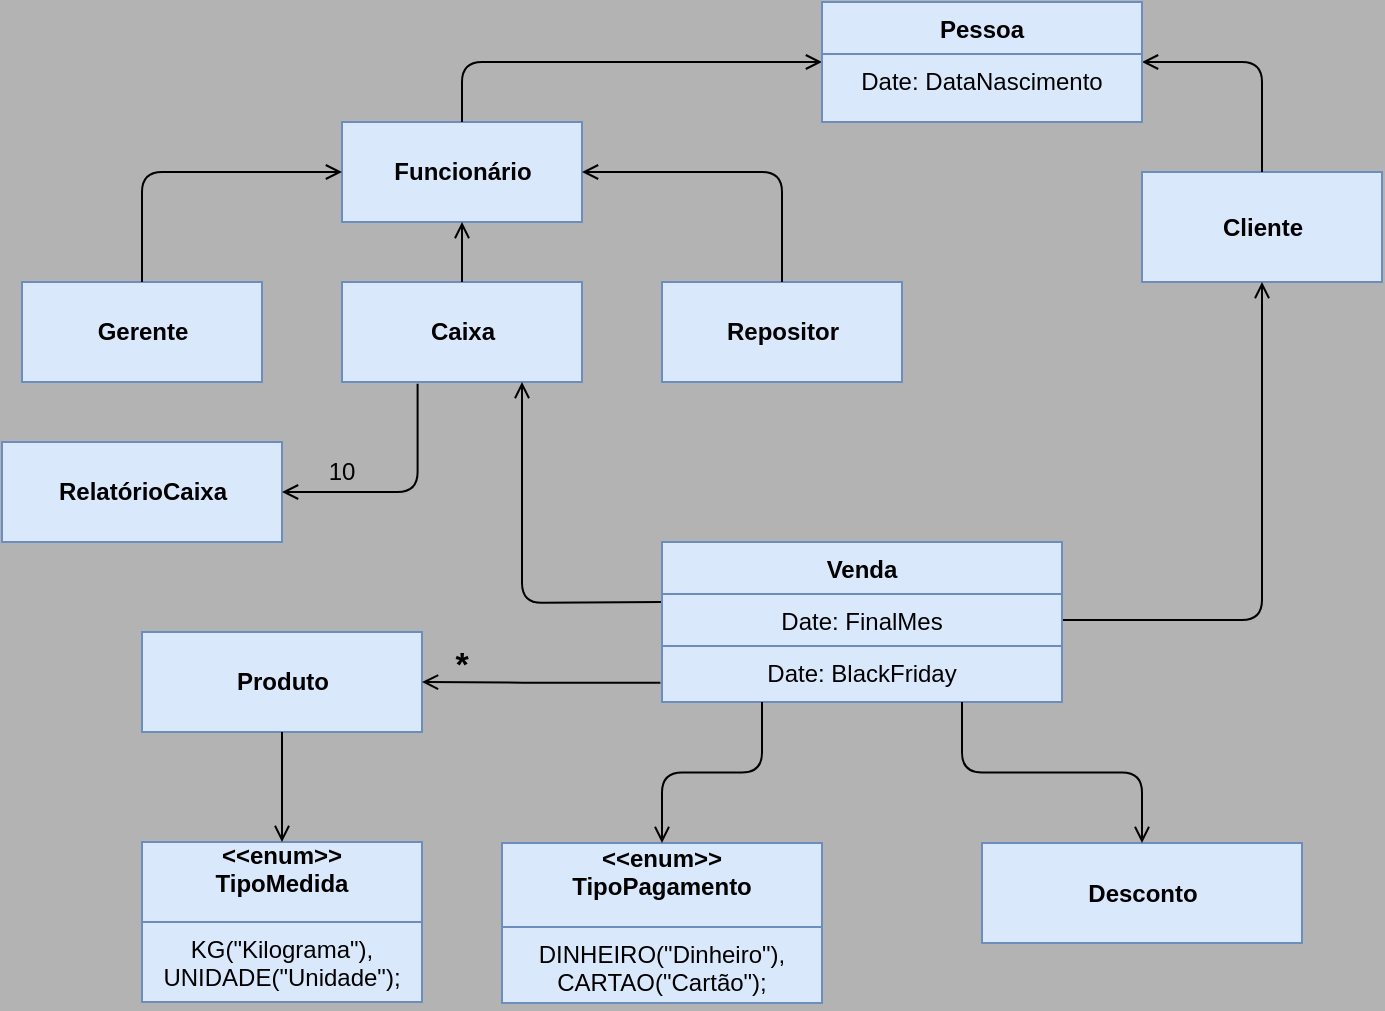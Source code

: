 <mxfile version="10.6.3" type="device"><diagram id="xDI8-IzoM9B0TnYwHJ3W" name="Page-1"><mxGraphModel dx="1012" dy="624" grid="1" gridSize="10" guides="1" tooltips="1" connect="1" arrows="1" fold="1" page="1" pageScale="1" pageWidth="827" pageHeight="1169" background="#B3B3B3" math="0" shadow="0"><root><mxCell id="0"/><mxCell id="1" parent="0"/><mxCell id="8b0T-xBhzXibI_A7Tws4-2" value="Funcionário" style="html=1;fillColor=#dae8fc;strokeColor=#6c8ebf;fontStyle=1" parent="1" vertex="1"><mxGeometry x="200" y="120" width="120" height="50" as="geometry"/></mxCell><mxCell id="8b0T-xBhzXibI_A7Tws4-3" value="Gerente" style="html=1;fontStyle=1;fillColor=#dae8fc;strokeColor=#6c8ebf;" parent="1" vertex="1"><mxGeometry x="40" y="200" width="120" height="50" as="geometry"/></mxCell><mxCell id="8b0T-xBhzXibI_A7Tws4-5" value="Caixa" style="html=1;fontStyle=1;fillColor=#dae8fc;strokeColor=#6c8ebf;" parent="1" vertex="1"><mxGeometry x="200" y="200" width="120" height="50" as="geometry"/></mxCell><mxCell id="8b0T-xBhzXibI_A7Tws4-6" value="Repositor" style="html=1;fontStyle=1;fillColor=#dae8fc;strokeColor=#6c8ebf;" parent="1" vertex="1"><mxGeometry x="360" y="200" width="120" height="50" as="geometry"/></mxCell><mxCell id="8b0T-xBhzXibI_A7Tws4-7" value="Cliente" style="html=1;fontStyle=1;fillColor=#dae8fc;strokeColor=#6c8ebf;" parent="1" vertex="1"><mxGeometry x="600" y="145" width="120" height="55" as="geometry"/></mxCell><mxCell id="8b0T-xBhzXibI_A7Tws4-9" value="Produto" style="html=1;fontStyle=1;fillColor=#dae8fc;strokeColor=#6c8ebf;" parent="1" vertex="1"><mxGeometry x="100" y="375" width="140" height="50" as="geometry"/></mxCell><mxCell id="8b0T-xBhzXibI_A7Tws4-10" value="&lt;&lt;enum&gt;&gt;&#10;TipoMedida&#10;" style="swimlane;fontStyle=1;childLayout=stackLayout;horizontal=1;startSize=40;fillColor=#dae8fc;horizontalStack=0;resizeParent=1;resizeParentMax=0;resizeLast=0;collapsible=1;marginBottom=0;strokeColor=#6c8ebf;" parent="1" vertex="1"><mxGeometry x="100" y="480" width="140" height="80" as="geometry"/></mxCell><mxCell id="8b0T-xBhzXibI_A7Tws4-11" value="KG(&quot;Kilograma&quot;),&#10;UNIDADE(&quot;Unidade&quot;);&#10;" style="text;strokeColor=#6c8ebf;fillColor=#dae8fc;align=center;verticalAlign=top;spacingLeft=4;spacingRight=4;overflow=hidden;rotatable=0;points=[[0,0.5],[1,0.5]];portConstraint=eastwest;" parent="8b0T-xBhzXibI_A7Tws4-10" vertex="1"><mxGeometry y="40" width="140" height="40" as="geometry"/></mxCell><mxCell id="8b0T-xBhzXibI_A7Tws4-14" value="" style="endArrow=open;html=1;entryX=0.5;entryY=0;entryDx=0;entryDy=0;exitX=0.5;exitY=1;exitDx=0;exitDy=0;edgeStyle=orthogonalEdgeStyle;endFill=0;" parent="1" source="8b0T-xBhzXibI_A7Tws4-9" target="8b0T-xBhzXibI_A7Tws4-10" edge="1"><mxGeometry width="50" height="50" relative="1" as="geometry"><mxPoint x="40" y="610" as="sourcePoint"/><mxPoint x="90" y="560" as="targetPoint"/></mxGeometry></mxCell><mxCell id="8b0T-xBhzXibI_A7Tws4-15" value="" style="endArrow=open;html=1;edgeStyle=orthogonalEdgeStyle;endFill=0;exitX=-0.004;exitY=0.657;exitDx=0;exitDy=0;exitPerimeter=0;" parent="1" source="8b0T-xBhzXibI_A7Tws4-25" edge="1"><mxGeometry width="50" height="50" relative="1" as="geometry"><mxPoint x="360" y="375" as="sourcePoint"/><mxPoint x="240" y="400" as="targetPoint"/></mxGeometry></mxCell><mxCell id="8b0T-xBhzXibI_A7Tws4-16" value="" style="endArrow=open;html=1;entryX=0.75;entryY=1;entryDx=0;entryDy=0;exitX=0;exitY=0.5;exitDx=0;exitDy=0;edgeStyle=orthogonalEdgeStyle;endFill=0;" parent="1" target="8b0T-xBhzXibI_A7Tws4-5" edge="1"><mxGeometry width="50" height="50" relative="1" as="geometry"><mxPoint x="360" y="360" as="sourcePoint"/><mxPoint x="180" y="360" as="targetPoint"/></mxGeometry></mxCell><mxCell id="8b0T-xBhzXibI_A7Tws4-17" value="" style="endArrow=open;html=1;entryX=0;entryY=0.5;entryDx=0;entryDy=0;exitX=0.5;exitY=0;exitDx=0;exitDy=0;edgeStyle=orthogonalEdgeStyle;endFill=0;" parent="1" source="8b0T-xBhzXibI_A7Tws4-3" target="8b0T-xBhzXibI_A7Tws4-2" edge="1"><mxGeometry width="50" height="50" relative="1" as="geometry"><mxPoint x="110" y="170" as="sourcePoint"/><mxPoint x="50" y="220" as="targetPoint"/></mxGeometry></mxCell><mxCell id="8b0T-xBhzXibI_A7Tws4-18" value="" style="endArrow=open;html=1;entryX=0.5;entryY=1;entryDx=0;entryDy=0;exitX=0.5;exitY=0;exitDx=0;exitDy=0;edgeStyle=orthogonalEdgeStyle;endFill=0;" parent="1" source="8b0T-xBhzXibI_A7Tws4-5" target="8b0T-xBhzXibI_A7Tws4-2" edge="1"><mxGeometry width="50" height="50" relative="1" as="geometry"><mxPoint x="180" y="190" as="sourcePoint"/><mxPoint x="120" y="240" as="targetPoint"/></mxGeometry></mxCell><mxCell id="8b0T-xBhzXibI_A7Tws4-19" value="" style="endArrow=open;html=1;entryX=1;entryY=0.5;entryDx=0;entryDy=0;exitX=0.5;exitY=0;exitDx=0;exitDy=0;edgeStyle=orthogonalEdgeStyle;endFill=0;" parent="1" source="8b0T-xBhzXibI_A7Tws4-6" target="8b0T-xBhzXibI_A7Tws4-2" edge="1"><mxGeometry width="50" height="50" relative="1" as="geometry"><mxPoint x="370" y="160" as="sourcePoint"/><mxPoint x="310" y="210" as="targetPoint"/></mxGeometry></mxCell><mxCell id="8b0T-xBhzXibI_A7Tws4-20" value="" style="endArrow=open;html=1;entryX=0;entryY=0.5;entryDx=0;entryDy=0;exitX=0.5;exitY=0;exitDx=0;exitDy=0;edgeStyle=orthogonalEdgeStyle;endFill=0;" parent="1" source="8b0T-xBhzXibI_A7Tws4-2" target="8b0T-xBhzXibI_A7Tws4-27" edge="1"><mxGeometry width="50" height="50" relative="1" as="geometry"><mxPoint x="320" y="50" as="sourcePoint"/><mxPoint x="470" y="65" as="targetPoint"/></mxGeometry></mxCell><mxCell id="8b0T-xBhzXibI_A7Tws4-21" value="" style="endArrow=open;html=1;entryX=1;entryY=0.5;entryDx=0;entryDy=0;exitX=0.5;exitY=0;exitDx=0;exitDy=0;edgeStyle=orthogonalEdgeStyle;endFill=0;" parent="1" source="8b0T-xBhzXibI_A7Tws4-7" target="8b0T-xBhzXibI_A7Tws4-27" edge="1"><mxGeometry width="50" height="50" relative="1" as="geometry"><mxPoint x="690" y="110" as="sourcePoint"/><mxPoint x="592" y="65" as="targetPoint"/></mxGeometry></mxCell><mxCell id="8b0T-xBhzXibI_A7Tws4-22" value="" style="endArrow=open;html=1;entryX=0.5;entryY=1;entryDx=0;entryDy=0;exitX=1;exitY=0.5;exitDx=0;exitDy=0;edgeStyle=orthogonalEdgeStyle;endFill=0;" parent="1" source="8b0T-xBhzXibI_A7Tws4-24" target="8b0T-xBhzXibI_A7Tws4-7" edge="1"><mxGeometry width="50" height="50" relative="1" as="geometry"><mxPoint x="482" y="360" as="sourcePoint"/><mxPoint x="480" y="390" as="targetPoint"/></mxGeometry></mxCell><mxCell id="8b0T-xBhzXibI_A7Tws4-23" value="Venda" style="swimlane;fontStyle=1;childLayout=stackLayout;horizontal=1;startSize=26;fillColor=#dae8fc;horizontalStack=0;resizeParent=1;resizeParentMax=0;resizeLast=0;collapsible=1;marginBottom=0;strokeColor=#6c8ebf;" parent="1" vertex="1"><mxGeometry x="360" y="330" width="200" height="80" as="geometry"/></mxCell><mxCell id="8b0T-xBhzXibI_A7Tws4-24" value="Date: FinalMes" style="text;strokeColor=#6c8ebf;fillColor=#dae8fc;align=center;verticalAlign=top;spacingLeft=4;spacingRight=4;overflow=hidden;rotatable=0;points=[[0,0.5],[1,0.5]];portConstraint=eastwest;" parent="8b0T-xBhzXibI_A7Tws4-23" vertex="1"><mxGeometry y="26" width="200" height="26" as="geometry"/></mxCell><mxCell id="8b0T-xBhzXibI_A7Tws4-25" value="Date: BlackFriday" style="text;strokeColor=#6c8ebf;fillColor=#dae8fc;align=center;verticalAlign=top;spacingLeft=4;spacingRight=4;overflow=hidden;rotatable=0;points=[[0,0.5],[1,0.5]];portConstraint=eastwest;" parent="8b0T-xBhzXibI_A7Tws4-23" vertex="1"><mxGeometry y="52" width="200" height="28" as="geometry"/></mxCell><mxCell id="8b0T-xBhzXibI_A7Tws4-27" value="Pessoa" style="swimlane;fontStyle=1;childLayout=stackLayout;horizontal=1;startSize=26;fillColor=#dae8fc;horizontalStack=0;resizeParent=1;resizeParentMax=0;resizeLast=0;collapsible=1;marginBottom=0;strokeColor=#6c8ebf;" parent="1" vertex="1"><mxGeometry x="440" y="60" width="160" height="60" as="geometry"/></mxCell><mxCell id="8b0T-xBhzXibI_A7Tws4-30" value="Date: DataNascimento" style="text;strokeColor=#6c8ebf;fillColor=#dae8fc;align=center;verticalAlign=top;spacingLeft=4;spacingRight=4;overflow=hidden;rotatable=0;points=[[0,0.5],[1,0.5]];portConstraint=eastwest;" parent="8b0T-xBhzXibI_A7Tws4-27" vertex="1"><mxGeometry y="26" width="160" height="34" as="geometry"/></mxCell><mxCell id="8b0T-xBhzXibI_A7Tws4-31" value="&lt;&lt;enum&gt;&gt;&#10;TipoPagamento&#10;" style="swimlane;fontStyle=1;childLayout=stackLayout;horizontal=1;startSize=42;fillColor=#dae8fc;horizontalStack=0;resizeParent=1;resizeParentMax=0;resizeLast=0;collapsible=1;marginBottom=0;strokeColor=#6c8ebf;" parent="1" vertex="1"><mxGeometry x="280" y="480.5" width="160" height="80" as="geometry"/></mxCell><mxCell id="8b0T-xBhzXibI_A7Tws4-33" value="DINHEIRO(&quot;Dinheiro&quot;),&#10;CARTAO(&quot;Cartão&quot;);&#10;" style="text;strokeColor=#6c8ebf;fillColor=#dae8fc;align=center;verticalAlign=top;spacingLeft=4;spacingRight=4;overflow=hidden;rotatable=0;points=[[0,0.5],[1,0.5]];portConstraint=eastwest;" parent="8b0T-xBhzXibI_A7Tws4-31" vertex="1"><mxGeometry y="42" width="160" height="38" as="geometry"/></mxCell><mxCell id="4m6pL0JPSTmvKrgxWgia-2" value="Desconto" style="html=1;fontStyle=1;fillColor=#dae8fc;strokeColor=#6c8ebf;" parent="1" vertex="1"><mxGeometry x="520" y="480.5" width="160" height="50" as="geometry"/></mxCell><mxCell id="4m6pL0JPSTmvKrgxWgia-3" value="RelatórioCaixa" style="html=1;fontStyle=1;fillColor=#dae8fc;strokeColor=#6c8ebf;" parent="1" vertex="1"><mxGeometry x="30" y="280" width="140" height="50" as="geometry"/></mxCell><mxCell id="4m6pL0JPSTmvKrgxWgia-4" value="" style="endArrow=open;html=1;entryX=0.5;entryY=0;entryDx=0;entryDy=0;exitX=0.25;exitY=1;exitDx=0;exitDy=0;edgeStyle=orthogonalEdgeStyle;endFill=0;" parent="1" source="8b0T-xBhzXibI_A7Tws4-23" target="8b0T-xBhzXibI_A7Tws4-31" edge="1"><mxGeometry width="50" height="50" relative="1" as="geometry"><mxPoint x="380" y="460" as="sourcePoint"/><mxPoint x="380" y="515" as="targetPoint"/></mxGeometry></mxCell><mxCell id="4m6pL0JPSTmvKrgxWgia-5" value="" style="endArrow=open;html=1;entryX=0.5;entryY=0;entryDx=0;entryDy=0;exitX=0.75;exitY=1;exitDx=0;exitDy=0;edgeStyle=orthogonalEdgeStyle;endFill=0;" parent="1" source="8b0T-xBhzXibI_A7Tws4-23" target="4m6pL0JPSTmvKrgxWgia-2" edge="1"><mxGeometry width="50" height="50" relative="1" as="geometry"><mxPoint x="480" y="440" as="sourcePoint"/><mxPoint x="480" y="495" as="targetPoint"/></mxGeometry></mxCell><mxCell id="4m6pL0JPSTmvKrgxWgia-6" value="" style="endArrow=open;html=1;entryX=1;entryY=0.5;entryDx=0;entryDy=0;exitX=0.315;exitY=1.017;exitDx=0;exitDy=0;edgeStyle=orthogonalEdgeStyle;endFill=0;exitPerimeter=0;" parent="1" source="8b0T-xBhzXibI_A7Tws4-5" target="4m6pL0JPSTmvKrgxWgia-3" edge="1"><mxGeometry width="50" height="50" relative="1" as="geometry"><mxPoint x="200" y="290" as="sourcePoint"/><mxPoint x="200" y="345" as="targetPoint"/></mxGeometry></mxCell><mxCell id="4m6pL0JPSTmvKrgxWgia-7" value="10" style="text;html=1;strokeColor=none;fillColor=none;align=center;verticalAlign=middle;whiteSpace=wrap;rounded=0;" parent="1" vertex="1"><mxGeometry x="180" y="285" width="40" height="20" as="geometry"/></mxCell><mxCell id="4m6pL0JPSTmvKrgxWgia-8" value="*" style="text;html=1;strokeColor=none;fillColor=none;align=center;verticalAlign=middle;whiteSpace=wrap;rounded=0;fontStyle=1;fontSize=17;" parent="1" vertex="1"><mxGeometry x="240" y="382" width="40" height="20" as="geometry"/></mxCell></root></mxGraphModel></diagram></mxfile>